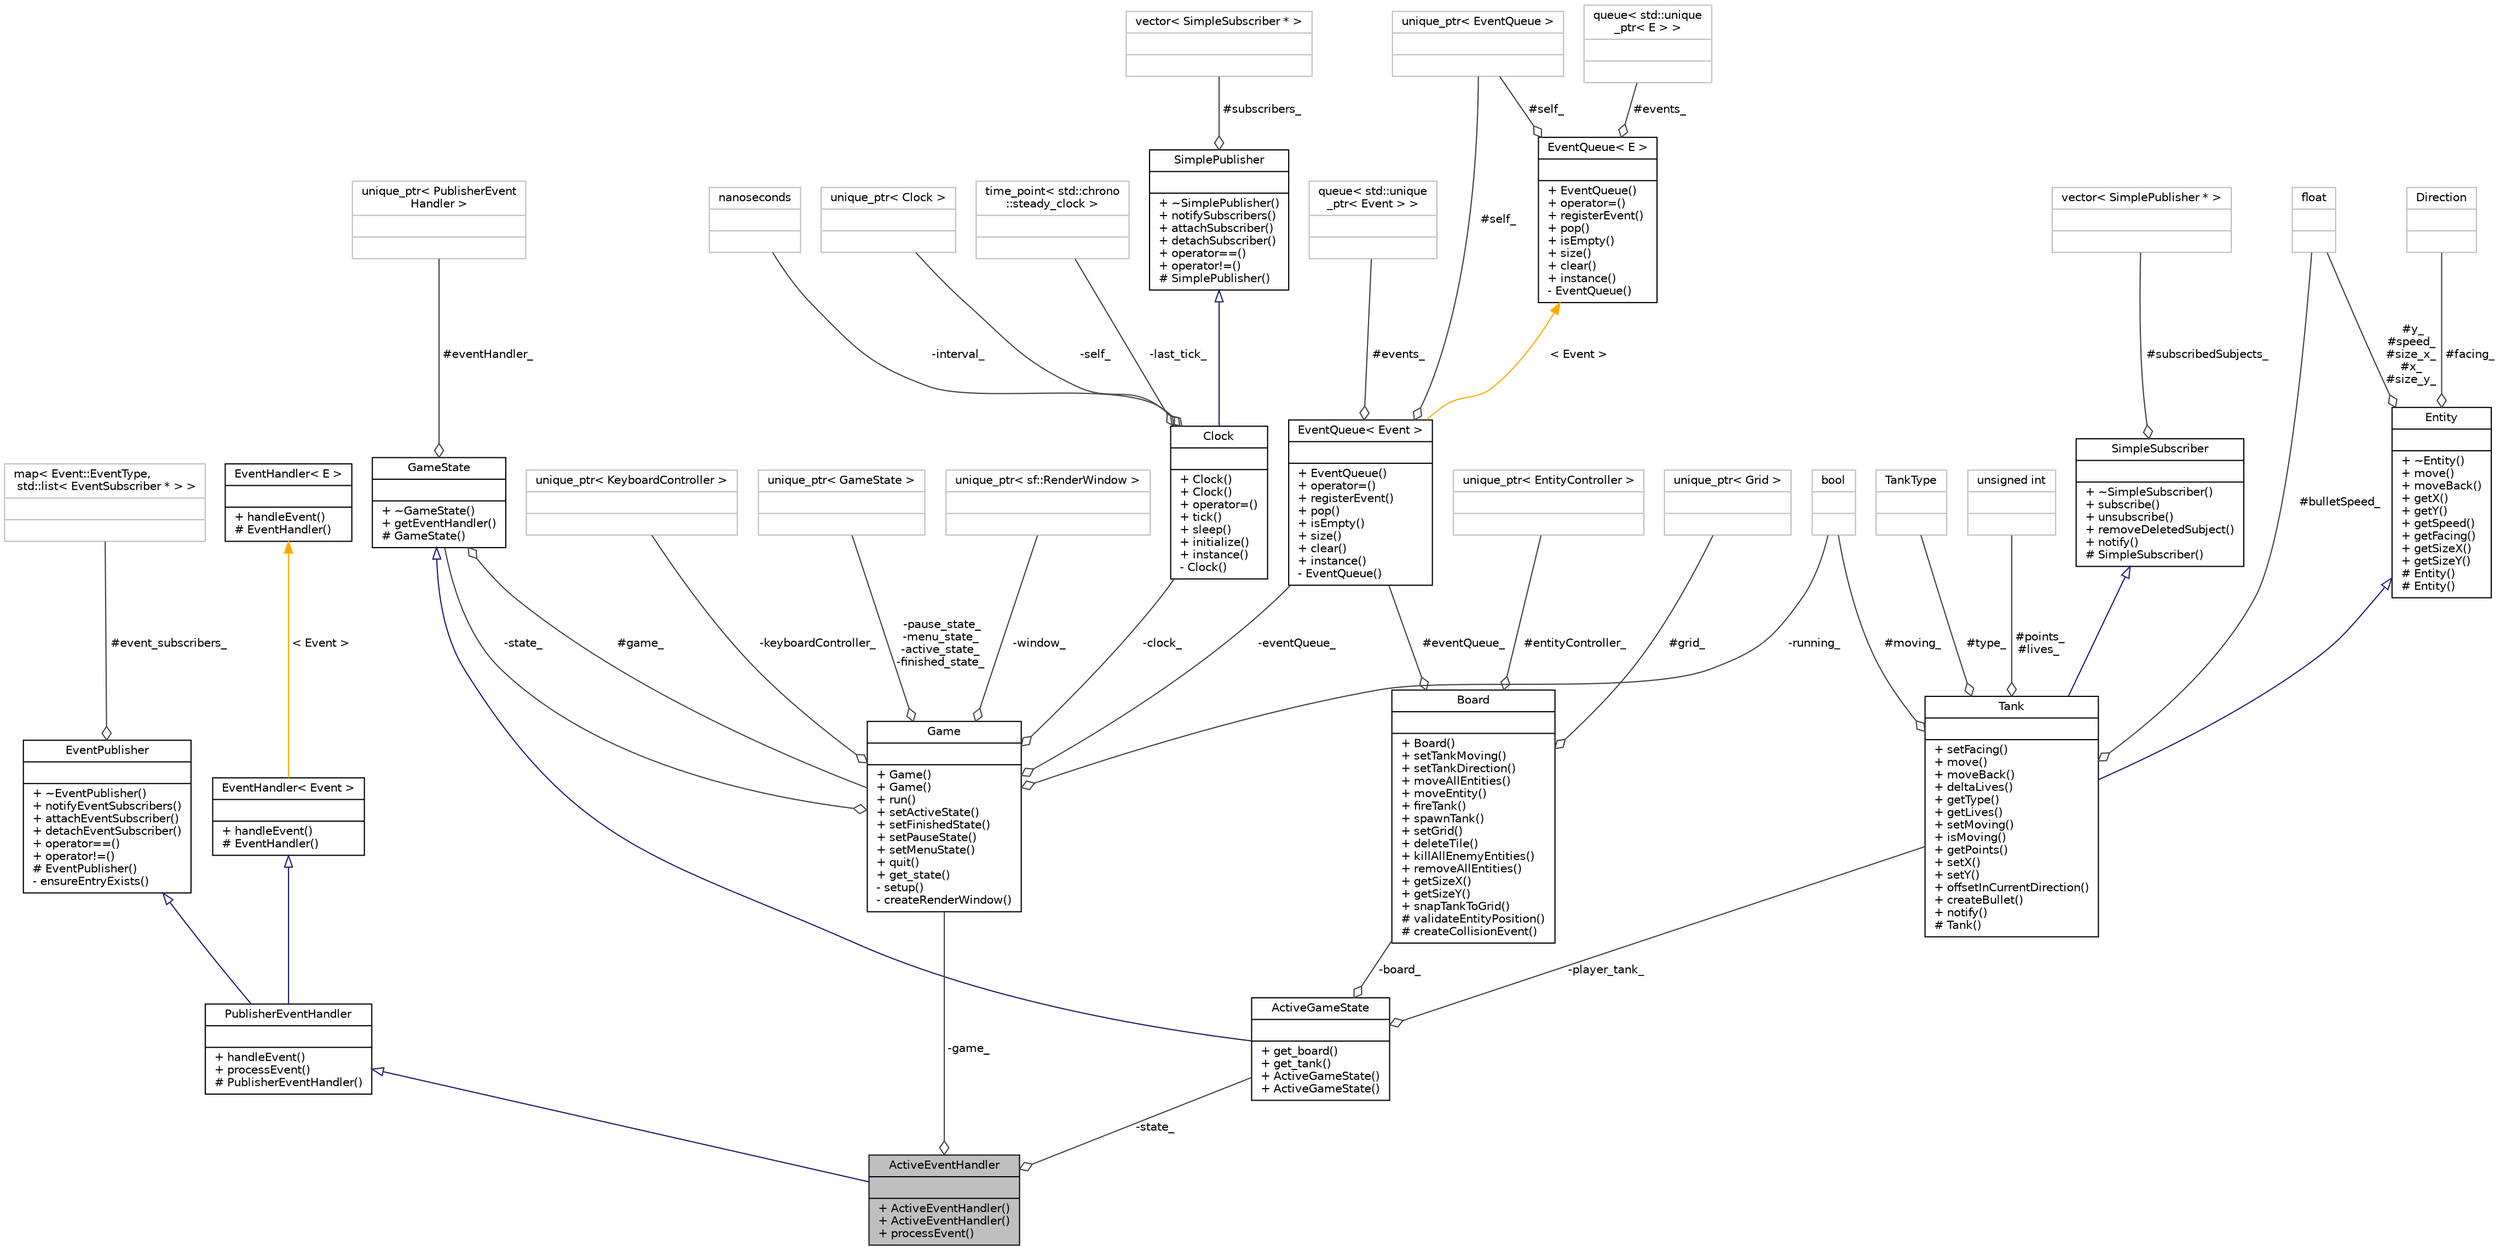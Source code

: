 digraph "ActiveEventHandler"
{
 // INTERACTIVE_SVG=YES
 // LATEX_PDF_SIZE
  bgcolor="transparent";
  edge [fontname="Helvetica",fontsize="10",labelfontname="Helvetica",labelfontsize="10"];
  node [fontname="Helvetica",fontsize="10",shape=record];
  Node1 [label="{ActiveEventHandler\n||+ ActiveEventHandler()\l+ ActiveEventHandler()\l+ processEvent()\l}",height=0.2,width=0.4,color="black", fillcolor="grey75", style="filled", fontcolor="black",tooltip=" "];
  Node2 -> Node1 [dir="back",color="midnightblue",fontsize="10",style="solid",arrowtail="onormal",fontname="Helvetica"];
  Node2 [label="{PublisherEventHandler\n||+ handleEvent()\l+ processEvent()\l# PublisherEventHandler()\l}",height=0.2,width=0.4,color="black",URL="$class_publisher_event_handler.html",tooltip="Extended EventHandler for Event class events with publisher capabilities."];
  Node3 -> Node2 [dir="back",color="midnightblue",fontsize="10",style="solid",arrowtail="onormal",fontname="Helvetica"];
  Node3 [label="{EventPublisher\n||+ ~EventPublisher()\l+ notifyEventSubscribers()\l+ attachEventSubscriber()\l+ detachEventSubscriber()\l+ operator==()\l+ operator!=()\l# EventPublisher()\l- ensureEntryExists()\l}",height=0.2,width=0.4,color="black",URL="$class_event_publisher.html",tooltip=" "];
  Node4 -> Node3 [color="grey25",fontsize="10",style="solid",label=" #event_subscribers_" ,arrowhead="odiamond",fontname="Helvetica"];
  Node4 [label="{map\< Event::EventType,\l std::list\< EventSubscriber * \> \>\n||}",height=0.2,width=0.4,color="grey75",tooltip=" "];
  Node5 -> Node2 [dir="back",color="midnightblue",fontsize="10",style="solid",arrowtail="onormal",fontname="Helvetica"];
  Node5 [label="{EventHandler\< Event \>\n||+ handleEvent()\l# EventHandler()\l}",height=0.2,width=0.4,color="black",URL="$class_event_handler.html",tooltip=" "];
  Node6 -> Node5 [dir="back",color="orange",fontsize="10",style="solid",label=" \< Event \>" ,fontname="Helvetica"];
  Node6 [label="{EventHandler\< E \>\n||+ handleEvent()\l# EventHandler()\l}",height=0.2,width=0.4,color="black",URL="$class_event_handler.html",tooltip=" "];
  Node7 -> Node1 [color="grey25",fontsize="10",style="solid",label=" -state_" ,arrowhead="odiamond",fontname="Helvetica"];
  Node7 [label="{ActiveGameState\n||+ get_board()\l+ get_tank()\l+ ActiveGameState()\l+ ActiveGameState()\l}",height=0.2,width=0.4,color="black",URL="$class_active_game_state.html",tooltip=" "];
  Node8 -> Node7 [dir="back",color="midnightblue",fontsize="10",style="solid",arrowtail="onormal",fontname="Helvetica"];
  Node8 [label="{GameState\n||+ ~GameState()\l+ getEventHandler()\l# GameState()\l}",height=0.2,width=0.4,color="black",URL="$class_game_state.html",tooltip=" "];
  Node9 -> Node8 [color="grey25",fontsize="10",style="solid",label=" #game_" ,arrowhead="odiamond",fontname="Helvetica"];
  Node9 [label="{Game\n||+ Game()\l+ Game()\l+ run()\l+ setActiveState()\l+ setFinishedState()\l+ setPauseState()\l+ setMenuState()\l+ quit()\l+ get_state()\l- setup()\l- createRenderWindow()\l}",height=0.2,width=0.4,color="black",URL="$class_game.html",tooltip=" "];
  Node10 -> Node9 [color="grey25",fontsize="10",style="solid",label=" -keyboardController_" ,arrowhead="odiamond",fontname="Helvetica"];
  Node10 [label="{unique_ptr\< KeyboardController \>\n||}",height=0.2,width=0.4,color="grey75",tooltip=" "];
  Node11 -> Node9 [color="grey25",fontsize="10",style="solid",label=" -pause_state_\n-menu_state_\n-active_state_\n-finished_state_" ,arrowhead="odiamond",fontname="Helvetica"];
  Node11 [label="{unique_ptr\< GameState \>\n||}",height=0.2,width=0.4,color="grey75",tooltip=" "];
  Node12 -> Node9 [color="grey25",fontsize="10",style="solid",label=" -window_" ,arrowhead="odiamond",fontname="Helvetica"];
  Node12 [label="{unique_ptr\< sf::RenderWindow \>\n||}",height=0.2,width=0.4,color="grey75",tooltip=" "];
  Node13 -> Node9 [color="grey25",fontsize="10",style="solid",label=" -eventQueue_" ,arrowhead="odiamond",fontname="Helvetica"];
  Node13 [label="{EventQueue\< Event \>\n||+ EventQueue()\l+ operator=()\l+ registerEvent()\l+ pop()\l+ isEmpty()\l+ size()\l+ clear()\l+ instance()\l- EventQueue()\l}",height=0.2,width=0.4,color="black",URL="$class_event_queue.html",tooltip=" "];
  Node14 -> Node13 [color="grey25",fontsize="10",style="solid",label=" #events_" ,arrowhead="odiamond",fontname="Helvetica"];
  Node14 [label="{queue\< std::unique\l_ptr\< Event \> \>\n||}",height=0.2,width=0.4,color="grey75",tooltip=" "];
  Node15 -> Node13 [color="grey25",fontsize="10",style="solid",label=" #self_" ,arrowhead="odiamond",fontname="Helvetica"];
  Node15 [label="{unique_ptr\< EventQueue \>\n||}",height=0.2,width=0.4,color="grey75",tooltip=" "];
  Node16 -> Node13 [dir="back",color="orange",fontsize="10",style="solid",label=" \< Event \>" ,fontname="Helvetica"];
  Node16 [label="{EventQueue\< E \>\n||+ EventQueue()\l+ operator=()\l+ registerEvent()\l+ pop()\l+ isEmpty()\l+ size()\l+ clear()\l+ instance()\l- EventQueue()\l}",height=0.2,width=0.4,color="black",URL="$class_event_queue.html",tooltip="Singleton class wrapper for std::queue<E>."];
  Node17 -> Node16 [color="grey25",fontsize="10",style="solid",label=" #events_" ,arrowhead="odiamond",fontname="Helvetica"];
  Node17 [label="{queue\< std::unique\l_ptr\< E \> \>\n||}",height=0.2,width=0.4,color="grey75",tooltip=" "];
  Node15 -> Node16 [color="grey25",fontsize="10",style="solid",label=" #self_" ,arrowhead="odiamond",fontname="Helvetica"];
  Node18 -> Node9 [color="grey25",fontsize="10",style="solid",label=" -clock_" ,arrowhead="odiamond",fontname="Helvetica"];
  Node18 [label="{Clock\n||+ Clock()\l+ Clock()\l+ operator=()\l+ tick()\l+ sleep()\l+ initialize()\l+ instance()\l- Clock()\l}",height=0.2,width=0.4,color="black",URL="$class_clock.html",tooltip="Represents an externally controlled clock running at a given frequency."];
  Node19 -> Node18 [dir="back",color="midnightblue",fontsize="10",style="solid",arrowtail="onormal",fontname="Helvetica"];
  Node19 [label="{SimplePublisher\n||+ ~SimplePublisher()\l+ notifySubscribers()\l+ attachSubscriber()\l+ detachSubscriber()\l+ operator==()\l+ operator!=()\l# SimplePublisher()\l}",height=0.2,width=0.4,color="black",URL="$class_simple_publisher.html",tooltip=" "];
  Node20 -> Node19 [color="grey25",fontsize="10",style="solid",label=" #subscribers_" ,arrowhead="odiamond",fontname="Helvetica"];
  Node20 [label="{vector\< SimpleSubscriber * \>\n||}",height=0.2,width=0.4,color="grey75",tooltip=" "];
  Node21 -> Node18 [color="grey25",fontsize="10",style="solid",label=" -interval_" ,arrowhead="odiamond",fontname="Helvetica"];
  Node21 [label="{nanoseconds\n||}",height=0.2,width=0.4,color="grey75",tooltip=" "];
  Node22 -> Node18 [color="grey25",fontsize="10",style="solid",label=" -self_" ,arrowhead="odiamond",fontname="Helvetica"];
  Node22 [label="{unique_ptr\< Clock \>\n||}",height=0.2,width=0.4,color="grey75",tooltip=" "];
  Node23 -> Node18 [color="grey25",fontsize="10",style="solid",label=" -last_tick_" ,arrowhead="odiamond",fontname="Helvetica"];
  Node23 [label="{time_point\< std::chrono\l::steady_clock \>\n||}",height=0.2,width=0.4,color="grey75",tooltip=" "];
  Node24 -> Node9 [color="grey25",fontsize="10",style="solid",label=" -running_" ,arrowhead="odiamond",fontname="Helvetica"];
  Node24 [label="{bool\n||}",height=0.2,width=0.4,color="grey75",tooltip=" "];
  Node8 -> Node9 [color="grey25",fontsize="10",style="solid",label=" -state_" ,arrowhead="odiamond",fontname="Helvetica"];
  Node25 -> Node8 [color="grey25",fontsize="10",style="solid",label=" #eventHandler_" ,arrowhead="odiamond",fontname="Helvetica"];
  Node25 [label="{unique_ptr\< PublisherEvent\lHandler \>\n||}",height=0.2,width=0.4,color="grey75",tooltip=" "];
  Node26 -> Node7 [color="grey25",fontsize="10",style="solid",label=" -board_" ,arrowhead="odiamond",fontname="Helvetica"];
  Node26 [label="{Board\n||+ Board()\l+ setTankMoving()\l+ setTankDirection()\l+ moveAllEntities()\l+ moveEntity()\l+ fireTank()\l+ spawnTank()\l+ setGrid()\l+ deleteTile()\l+ killAllEnemyEntities()\l+ removeAllEntities()\l+ getSizeX()\l+ getSizeY()\l+ snapTankToGrid()\l# validateEntityPosition()\l# createCollisionEvent()\l}",height=0.2,width=0.4,color="black",URL="$class_board.html",tooltip="Aggregates and manipulates tank, bullet, and tile objects."];
  Node27 -> Node26 [color="grey25",fontsize="10",style="solid",label=" #entityController_" ,arrowhead="odiamond",fontname="Helvetica"];
  Node27 [label="{unique_ptr\< EntityController \>\n||}",height=0.2,width=0.4,color="grey75",tooltip=" "];
  Node28 -> Node26 [color="grey25",fontsize="10",style="solid",label=" #grid_" ,arrowhead="odiamond",fontname="Helvetica"];
  Node28 [label="{unique_ptr\< Grid \>\n||}",height=0.2,width=0.4,color="grey75",tooltip=" "];
  Node13 -> Node26 [color="grey25",fontsize="10",style="solid",label=" #eventQueue_" ,arrowhead="odiamond",fontname="Helvetica"];
  Node29 -> Node7 [color="grey25",fontsize="10",style="solid",label=" -player_tank_" ,arrowhead="odiamond",fontname="Helvetica"];
  Node29 [label="{Tank\n||+ setFacing()\l+ move()\l+ moveBack()\l+ deltaLives()\l+ getType()\l+ getLives()\l+ setMoving()\l+ isMoving()\l+ getPoints()\l+ setX()\l+ setY()\l+ offsetInCurrentDirection()\l+ createBullet()\l+ notify()\l# Tank()\l}",height=0.2,width=0.4,color="black",URL="$class_tank.html",tooltip="Base class for tank representation."];
  Node30 -> Node29 [dir="back",color="midnightblue",fontsize="10",style="solid",arrowtail="onormal",fontname="Helvetica"];
  Node30 [label="{Entity\n||+ ~Entity()\l+ move()\l+ moveBack()\l+ getX()\l+ getY()\l+ getSpeed()\l+ getFacing()\l+ getSizeX()\l+ getSizeY()\l# Entity()\l# Entity()\l}",height=0.2,width=0.4,color="black",URL="$class_entity.html",tooltip=" "];
  Node31 -> Node30 [color="grey25",fontsize="10",style="solid",label=" #y_\n#speed_\n#size_x_\n#x_\n#size_y_" ,arrowhead="odiamond",fontname="Helvetica"];
  Node31 [label="{float\n||}",height=0.2,width=0.4,color="grey75",tooltip=" "];
  Node32 -> Node30 [color="grey25",fontsize="10",style="solid",label=" #facing_" ,arrowhead="odiamond",fontname="Helvetica"];
  Node32 [label="{Direction\n||}",height=0.2,width=0.4,color="grey75",tooltip=" "];
  Node33 -> Node29 [dir="back",color="midnightblue",fontsize="10",style="solid",arrowtail="onormal",fontname="Helvetica"];
  Node33 [label="{SimpleSubscriber\n||+ ~SimpleSubscriber()\l+ subscribe()\l+ unsubscribe()\l+ removeDeletedSubject()\l+ notify()\l# SimpleSubscriber()\l}",height=0.2,width=0.4,color="black",URL="$class_simple_subscriber.html",tooltip=" "];
  Node34 -> Node33 [color="grey25",fontsize="10",style="solid",label=" #subscribedSubjects_" ,arrowhead="odiamond",fontname="Helvetica"];
  Node34 [label="{vector\< SimplePublisher * \>\n||}",height=0.2,width=0.4,color="grey75",tooltip=" "];
  Node31 -> Node29 [color="grey25",fontsize="10",style="solid",label=" #bulletSpeed_" ,arrowhead="odiamond",fontname="Helvetica"];
  Node35 -> Node29 [color="grey25",fontsize="10",style="solid",label=" #type_" ,arrowhead="odiamond",fontname="Helvetica"];
  Node35 [label="{TankType\n||}",height=0.2,width=0.4,color="grey75",tooltip=" "];
  Node24 -> Node29 [color="grey25",fontsize="10",style="solid",label=" #moving_" ,arrowhead="odiamond",fontname="Helvetica"];
  Node36 -> Node29 [color="grey25",fontsize="10",style="solid",label=" #points_\n#lives_" ,arrowhead="odiamond",fontname="Helvetica"];
  Node36 [label="{unsigned int\n||}",height=0.2,width=0.4,color="grey75",tooltip=" "];
  Node9 -> Node1 [color="grey25",fontsize="10",style="solid",label=" -game_" ,arrowhead="odiamond",fontname="Helvetica"];
}
